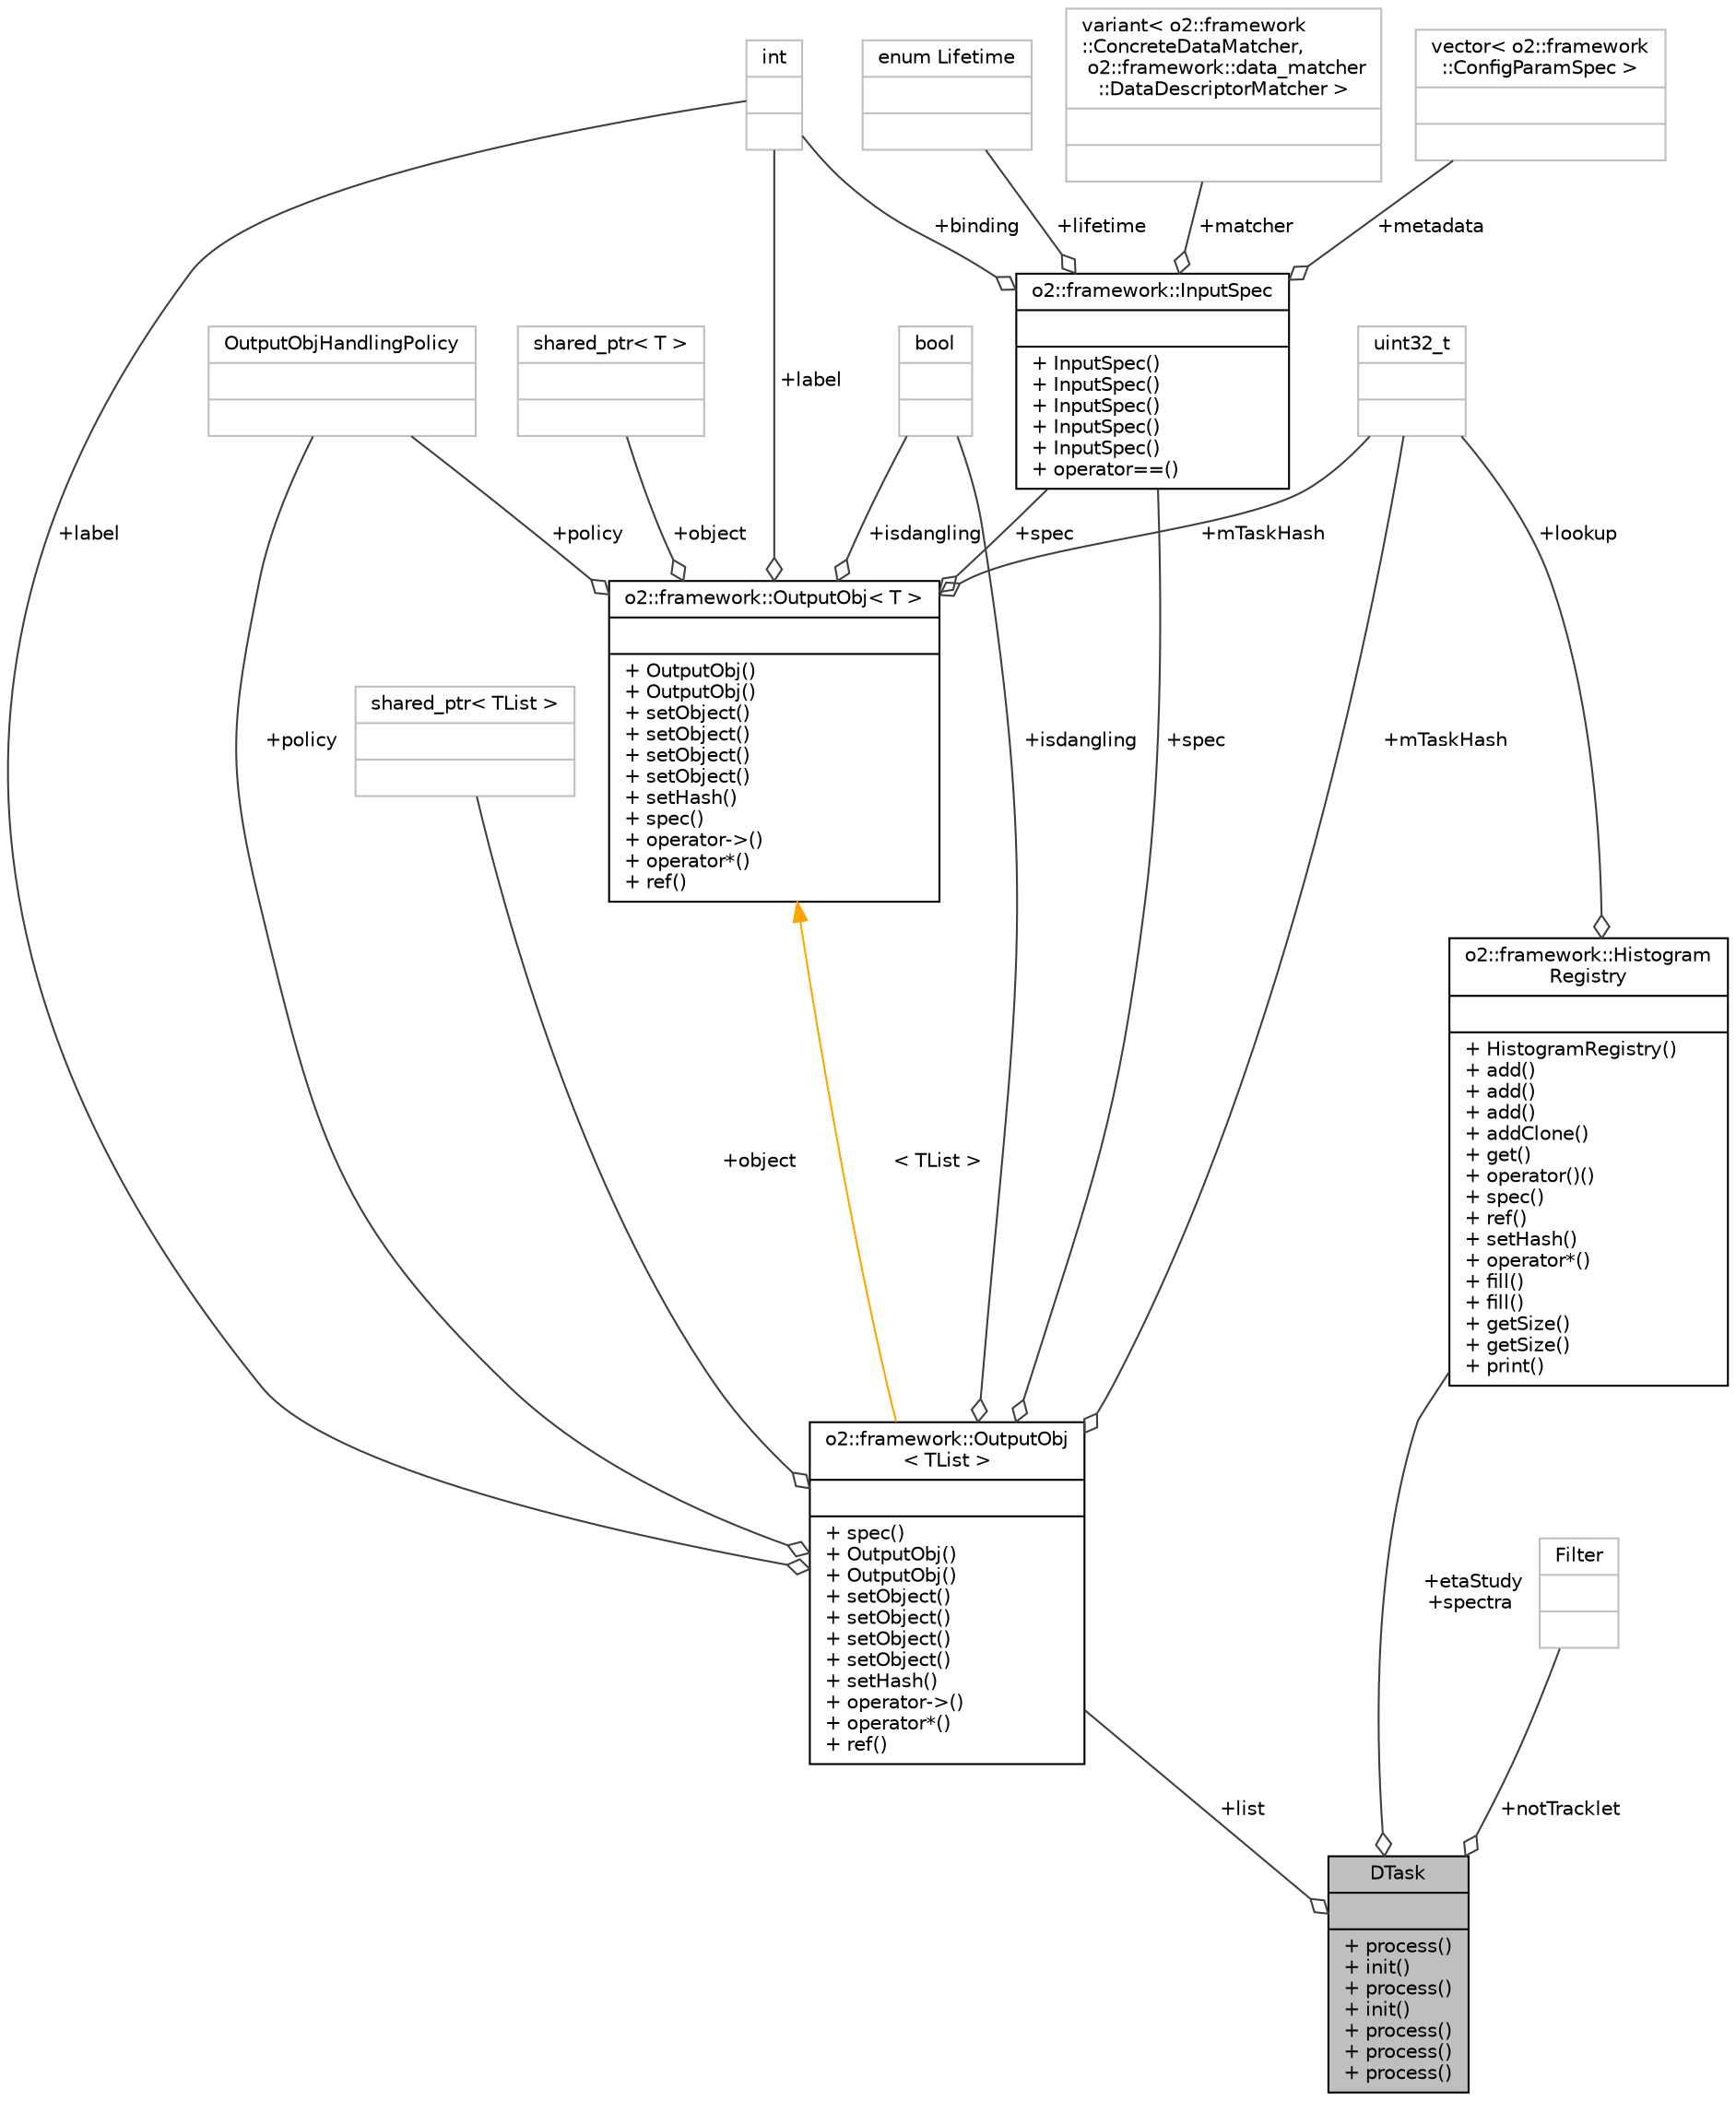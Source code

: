 digraph "DTask"
{
 // INTERACTIVE_SVG=YES
  bgcolor="transparent";
  edge [fontname="Helvetica",fontsize="10",labelfontname="Helvetica",labelfontsize="10"];
  node [fontname="Helvetica",fontsize="10",shape=record];
  Node1 [label="{DTask\n||+ process()\l+ init()\l+ process()\l+ init()\l+ process()\l+ process()\l+ process()\l}",height=0.2,width=0.4,color="black", fillcolor="grey75", style="filled", fontcolor="black"];
  Node2 -> Node1 [color="grey25",fontsize="10",style="solid",label=" +etaStudy\n+spectra" ,arrowhead="odiamond",fontname="Helvetica"];
  Node2 [label="{o2::framework::Histogram\lRegistry\n||+ HistogramRegistry()\l+ add()\l+ add()\l+ add()\l+ addClone()\l+ get()\l+ operator()()\l+ spec()\l+ ref()\l+ setHash()\l+ operator*()\l+ fill()\l+ fill()\l+ getSize()\l+ getSize()\l+ print()\l}",height=0.2,width=0.4,color="black",URL="$d8/d34/classo2_1_1framework_1_1HistogramRegistry.html"];
  Node3 -> Node2 [color="grey25",fontsize="10",style="solid",label=" +lookup" ,arrowhead="odiamond",fontname="Helvetica"];
  Node3 [label="{uint32_t\n||}",height=0.2,width=0.4,color="grey75"];
  Node4 -> Node1 [color="grey25",fontsize="10",style="solid",label=" +notTracklet" ,arrowhead="odiamond",fontname="Helvetica"];
  Node4 [label="{Filter\n||}",height=0.2,width=0.4,color="grey75"];
  Node5 -> Node1 [color="grey25",fontsize="10",style="solid",label=" +list" ,arrowhead="odiamond",fontname="Helvetica"];
  Node5 [label="{o2::framework::OutputObj\l\< TList \>\n||+ spec()\l+ OutputObj()\l+ OutputObj()\l+ setObject()\l+ setObject()\l+ setObject()\l+ setObject()\l+ setHash()\l+ operator-\>()\l+ operator*()\l+ ref()\l}",height=0.2,width=0.4,color="black",URL="$d4/d79/structo2_1_1framework_1_1OutputObj.html"];
  Node6 -> Node5 [color="grey25",fontsize="10",style="solid",label=" +object" ,arrowhead="odiamond",fontname="Helvetica"];
  Node6 [label="{shared_ptr\< TList \>\n||}",height=0.2,width=0.4,color="grey75"];
  Node7 -> Node5 [color="grey25",fontsize="10",style="solid",label=" +policy" ,arrowhead="odiamond",fontname="Helvetica"];
  Node7 [label="{OutputObjHandlingPolicy\n||}",height=0.2,width=0.4,color="grey75"];
  Node3 -> Node5 [color="grey25",fontsize="10",style="solid",label=" +mTaskHash" ,arrowhead="odiamond",fontname="Helvetica"];
  Node8 -> Node5 [color="grey25",fontsize="10",style="solid",label=" +label" ,arrowhead="odiamond",fontname="Helvetica"];
  Node8 [label="{int\n||}",height=0.2,width=0.4,color="grey75"];
  Node9 -> Node5 [color="grey25",fontsize="10",style="solid",label=" +isdangling" ,arrowhead="odiamond",fontname="Helvetica"];
  Node9 [label="{bool\n||}",height=0.2,width=0.4,color="grey75"];
  Node10 -> Node5 [color="grey25",fontsize="10",style="solid",label=" +spec" ,arrowhead="odiamond",fontname="Helvetica"];
  Node10 [label="{o2::framework::InputSpec\n||+ InputSpec()\l+ InputSpec()\l+ InputSpec()\l+ InputSpec()\l+ InputSpec()\l+ operator==()\l}",height=0.2,width=0.4,color="black",URL="$da/d96/structo2_1_1framework_1_1InputSpec.html"];
  Node11 -> Node10 [color="grey25",fontsize="10",style="solid",label=" +metadata" ,arrowhead="odiamond",fontname="Helvetica"];
  Node11 [label="{vector\< o2::framework\l::ConfigParamSpec \>\n||}",height=0.2,width=0.4,color="grey75"];
  Node12 -> Node10 [color="grey25",fontsize="10",style="solid",label=" +lifetime" ,arrowhead="odiamond",fontname="Helvetica"];
  Node12 [label="{enum Lifetime\n||}",height=0.2,width=0.4,color="grey75"];
  Node13 -> Node10 [color="grey25",fontsize="10",style="solid",label=" +matcher" ,arrowhead="odiamond",fontname="Helvetica"];
  Node13 [label="{variant\< o2::framework\l::ConcreteDataMatcher,\l o2::framework::data_matcher\l::DataDescriptorMatcher \>\n||}",height=0.2,width=0.4,color="grey75"];
  Node8 -> Node10 [color="grey25",fontsize="10",style="solid",label=" +binding" ,arrowhead="odiamond",fontname="Helvetica"];
  Node14 -> Node5 [dir="back",color="orange",fontsize="10",style="solid",label=" \< TList \>" ,fontname="Helvetica"];
  Node14 [label="{o2::framework::OutputObj\< T \>\n||+ OutputObj()\l+ OutputObj()\l+ setObject()\l+ setObject()\l+ setObject()\l+ setObject()\l+ setHash()\l+ spec()\l+ operator-\>()\l+ operator*()\l+ ref()\l}",height=0.2,width=0.4,color="black",URL="$d4/d79/structo2_1_1framework_1_1OutputObj.html"];
  Node7 -> Node14 [color="grey25",fontsize="10",style="solid",label=" +policy" ,arrowhead="odiamond",fontname="Helvetica"];
  Node3 -> Node14 [color="grey25",fontsize="10",style="solid",label=" +mTaskHash" ,arrowhead="odiamond",fontname="Helvetica"];
  Node8 -> Node14 [color="grey25",fontsize="10",style="solid",label=" +label" ,arrowhead="odiamond",fontname="Helvetica"];
  Node15 -> Node14 [color="grey25",fontsize="10",style="solid",label=" +object" ,arrowhead="odiamond",fontname="Helvetica"];
  Node15 [label="{shared_ptr\< T \>\n||}",height=0.2,width=0.4,color="grey75"];
  Node9 -> Node14 [color="grey25",fontsize="10",style="solid",label=" +isdangling" ,arrowhead="odiamond",fontname="Helvetica"];
  Node10 -> Node14 [color="grey25",fontsize="10",style="solid",label=" +spec" ,arrowhead="odiamond",fontname="Helvetica"];
}
